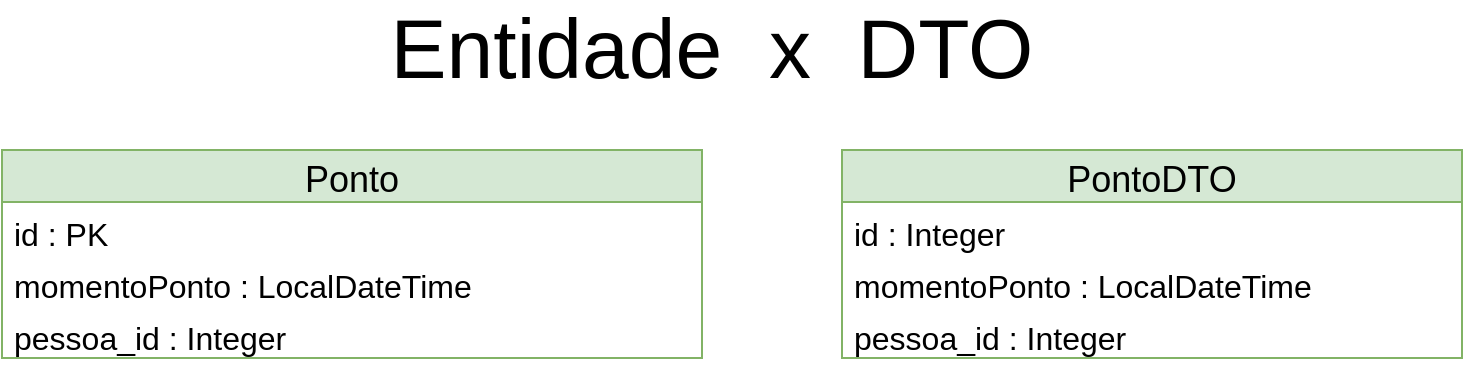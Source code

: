 <mxfile version="14.7.1" type="device"><diagram id="0LkgS5aQG_DGBceYdgsY" name="Page-1"><mxGraphModel dx="1483" dy="744" grid="1" gridSize="10" guides="1" tooltips="1" connect="1" arrows="1" fold="1" page="1" pageScale="1" pageWidth="827" pageHeight="1169" math="0" shadow="0"><root><mxCell id="0"/><mxCell id="1" parent="0"/><mxCell id="UmLFWGnTFXCnjg9zgACI-14" value="Ponto" style="swimlane;fontStyle=0;childLayout=stackLayout;horizontal=1;startSize=26;fillColor=#d5e8d4;horizontalStack=0;resizeParent=1;resizeParentMax=0;resizeLast=0;collapsible=1;marginBottom=0;strokeColor=#82b366;fontSize=18;" vertex="1" parent="1"><mxGeometry x="40" y="110" width="350" height="104" as="geometry"/></mxCell><mxCell id="UmLFWGnTFXCnjg9zgACI-15" value="id : PK" style="text;strokeColor=none;fillColor=none;align=left;verticalAlign=top;spacingLeft=4;spacingRight=4;overflow=hidden;rotatable=0;points=[[0,0.5],[1,0.5]];portConstraint=eastwest;fontSize=16;" vertex="1" parent="UmLFWGnTFXCnjg9zgACI-14"><mxGeometry y="26" width="350" height="26" as="geometry"/></mxCell><mxCell id="UmLFWGnTFXCnjg9zgACI-16" value="momentoPonto : LocalDateTime" style="text;strokeColor=none;fillColor=none;align=left;verticalAlign=top;spacingLeft=4;spacingRight=4;overflow=hidden;rotatable=0;points=[[0,0.5],[1,0.5]];portConstraint=eastwest;fontSize=16;" vertex="1" parent="UmLFWGnTFXCnjg9zgACI-14"><mxGeometry y="52" width="350" height="26" as="geometry"/></mxCell><mxCell id="UmLFWGnTFXCnjg9zgACI-17" value="pessoa_id : Integer" style="text;strokeColor=none;fillColor=none;align=left;verticalAlign=top;spacingLeft=4;spacingRight=4;overflow=hidden;rotatable=0;points=[[0,0.5],[1,0.5]];portConstraint=eastwest;fontSize=16;" vertex="1" parent="UmLFWGnTFXCnjg9zgACI-14"><mxGeometry y="78" width="350" height="26" as="geometry"/></mxCell><mxCell id="UmLFWGnTFXCnjg9zgACI-20" value="PontoDTO" style="swimlane;fontStyle=0;childLayout=stackLayout;horizontal=1;startSize=26;fillColor=#d5e8d4;horizontalStack=0;resizeParent=1;resizeParentMax=0;resizeLast=0;collapsible=1;marginBottom=0;strokeColor=#82b366;fontSize=18;" vertex="1" parent="1"><mxGeometry x="460" y="110" width="310" height="104" as="geometry"/></mxCell><mxCell id="UmLFWGnTFXCnjg9zgACI-41" value="id : Integer" style="text;strokeColor=none;fillColor=none;align=left;verticalAlign=top;spacingLeft=4;spacingRight=4;overflow=hidden;rotatable=0;points=[[0,0.5],[1,0.5]];portConstraint=eastwest;fontSize=16;" vertex="1" parent="UmLFWGnTFXCnjg9zgACI-20"><mxGeometry y="26" width="310" height="26" as="geometry"/></mxCell><mxCell id="UmLFWGnTFXCnjg9zgACI-42" value="momentoPonto : LocalDateTime" style="text;strokeColor=none;fillColor=none;align=left;verticalAlign=top;spacingLeft=4;spacingRight=4;overflow=hidden;rotatable=0;points=[[0,0.5],[1,0.5]];portConstraint=eastwest;fontSize=16;" vertex="1" parent="UmLFWGnTFXCnjg9zgACI-20"><mxGeometry y="52" width="310" height="26" as="geometry"/></mxCell><mxCell id="UmLFWGnTFXCnjg9zgACI-43" value="pessoa_id : Integer" style="text;strokeColor=none;fillColor=none;align=left;verticalAlign=top;spacingLeft=4;spacingRight=4;overflow=hidden;rotatable=0;points=[[0,0.5],[1,0.5]];portConstraint=eastwest;fontSize=16;" vertex="1" parent="UmLFWGnTFXCnjg9zgACI-20"><mxGeometry y="78" width="310" height="26" as="geometry"/></mxCell><mxCell id="UmLFWGnTFXCnjg9zgACI-28" value="Entidade&amp;nbsp; x&amp;nbsp; DTO" style="text;html=1;strokeColor=none;fillColor=none;align=center;verticalAlign=middle;whiteSpace=wrap;rounded=0;fontSize=42;" vertex="1" parent="1"><mxGeometry x="210" y="50" width="370" height="20" as="geometry"/></mxCell></root></mxGraphModel></diagram></mxfile>